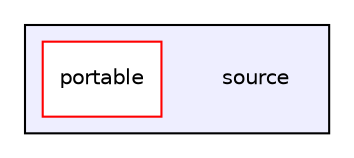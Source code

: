 digraph "source" {
  compound=true
  node [ fontsize="10", fontname="Helvetica"];
  edge [ labelfontsize="10", labelfontname="Helvetica"];
  subgraph clusterdir_175183287629f3485f415b660279cf34 {
    graph [ bgcolor="#eeeeff", pencolor="black", label="" URL="dir_175183287629f3485f415b660279cf34.html"];
    dir_175183287629f3485f415b660279cf34 [shape=plaintext label="source"];
    dir_23b96b3e5577a08e1f558946e590671e [shape=box label="portable" color="red" fillcolor="white" style="filled" URL="dir_23b96b3e5577a08e1f558946e590671e.html"];
  }
}
